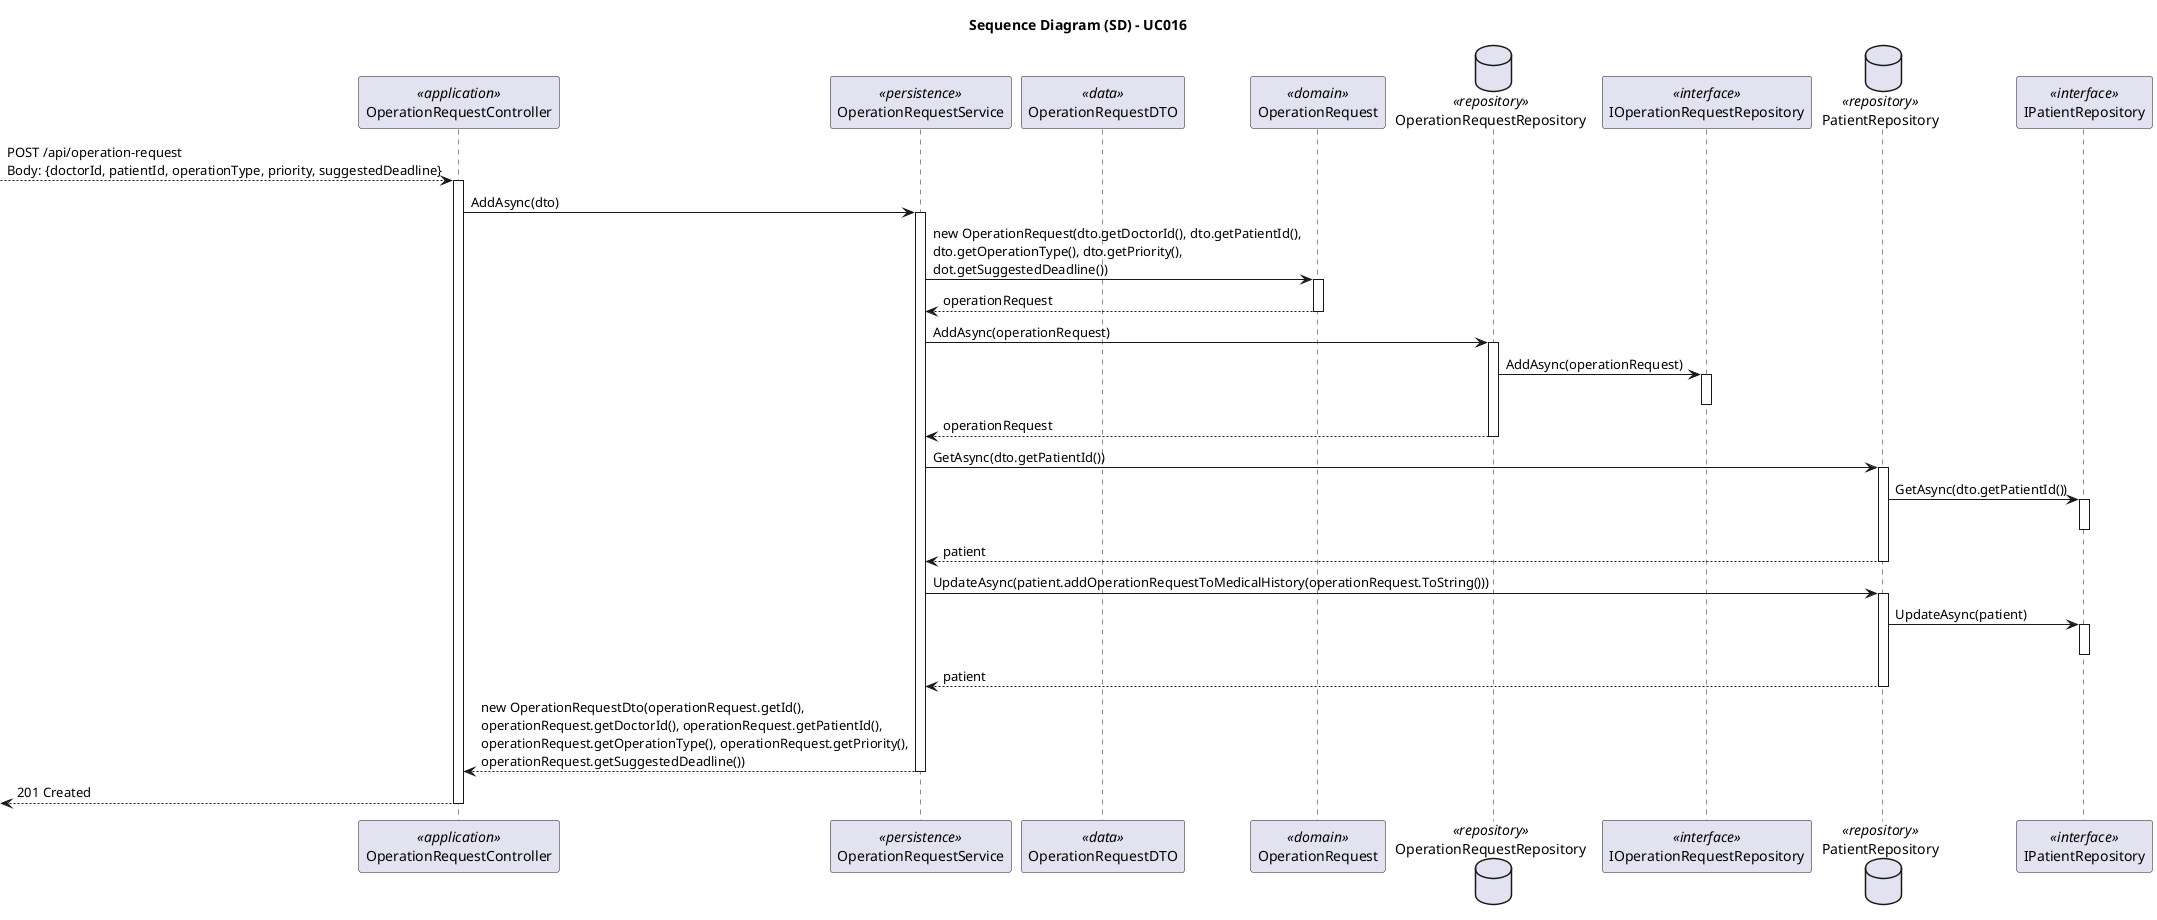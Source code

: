 @startuml "uc016-sequence-diagram"
skinparam packageStyle rectangle
skinparam shadowing false
skinparam linetype polyline

skinparam classAttributeIconSize 0

title Sequence Diagram (SD) - UC016

participant OperationRequestController as Controller <<application>>
participant OperationRequestService as Service <<persistence>>
participant OperationRequestDTO as DTO <<data>>
participant OperationRequest as Domain <<domain>>
database OperationRequestRepository as OperationRequestRepository <<repository>>
participant IOperationRequestRepository as InterfaceOperationRequestRepository <<interface>>
database PatientRepository as PatientRepository <<repository>>
participant IPatientRepository as InterfacePatientRepository <<interface>>

--> Controller :  POST /api/operation-request\nBody: {doctorId, patientId, operationType, priority, suggestedDeadline}
activate Controller

    Controller -> Service: AddAsync(dto)
    activate Service

        Service -> Domain: new OperationRequest(dto.getDoctorId(), dto.getPatientId(),\ndto.getOperationType(), dto.getPriority(),\ndot.getSuggestedDeadline())
        activate Domain
            
            Domain --> Service: operationRequest
            deactivate Domain

        Service -> OperationRequestRepository: AddAsync(operationRequest)
        activate OperationRequestRepository
            
            OperationRequestRepository -> InterfaceOperationRequestRepository: AddAsync(operationRequest)
            activate InterfaceOperationRequestRepository            
                deactivate InterfaceOperationRequestRepository
            
            OperationRequestRepository --> Service: operationRequest
            deactivate OperationRequestRepository

        Service -> PatientRepository: GetAsync(dto.getPatientId())
        activate PatientRepository

            PatientRepository -> InterfacePatientRepository: GetAsync(dto.getPatientId())
            activate InterfacePatientRepository
                deactivate InterfacePatientRepository

            PatientRepository --> Service: patient
            deactivate PatientRepository

        Service -> PatientRepository: UpdateAsync(patient.addOperationRequestToMedicalHistory(operationRequest.ToString()))
        activate PatientRepository

            PatientRepository -> InterfacePatientRepository: UpdateAsync(patient)
            activate InterfacePatientRepository
                deactivate InterfacePatientRepository

            PatientRepository --> Service: patient
            deactivate PatientRepository

        Service --> Controller: new OperationRequestDto(operationRequest.getId(),\noperationRequest.getDoctorId(), operationRequest.getPatientId(),\noperationRequest.getOperationType(), operationRequest.getPriority(),\noperationRequest.getSuggestedDeadline())
        deactivate Service

    <-- Controller : 201 Created
    deactivate Controller
@enduml